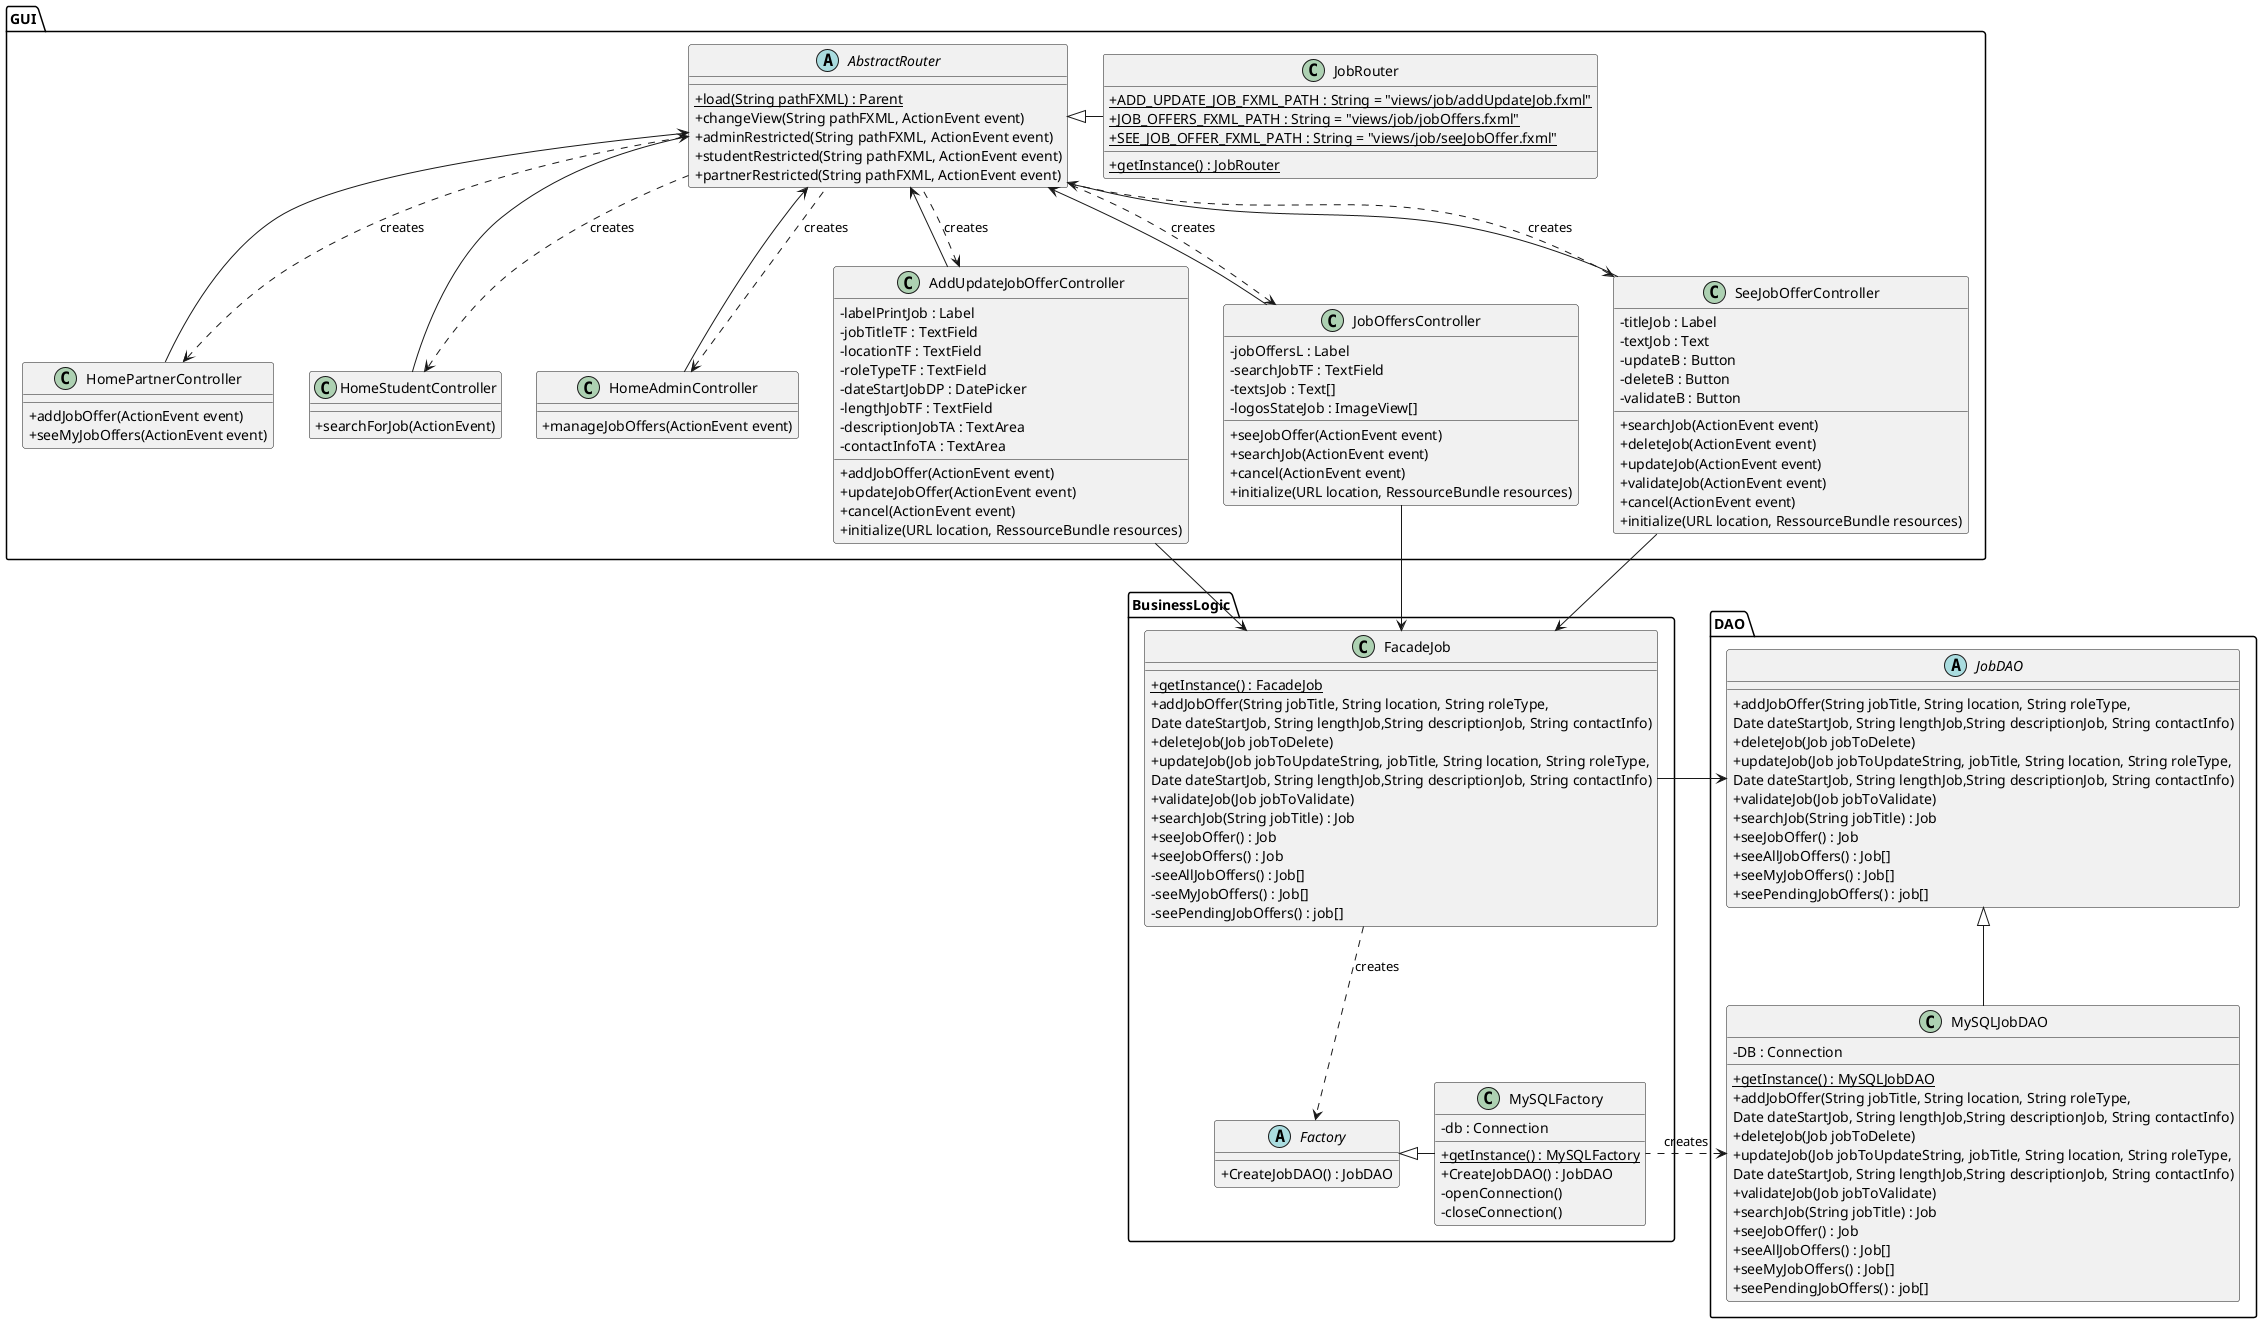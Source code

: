 @startuml
skinparam classAttributeIconSize 0

package GUI{
    abstract class AbstractRouter{
        + {static} load(String pathFXML) : Parent
        + changeView(String pathFXML, ActionEvent event)
        + adminRestricted(String pathFXML, ActionEvent event)
        + studentRestricted(String pathFXML, ActionEvent event)
        + partnerRestricted(String pathFXML, ActionEvent event)
    }

    class JobRouter{
        + {static} ADD_UPDATE_JOB_FXML_PATH : String = "views/job/addUpdateJob.fxml"
        + {static} JOB_OFFERS_FXML_PATH : String = "views/job/jobOffers.fxml"
        + {static} SEE_JOB_OFFER_FXML_PATH : String = "views/job/seeJobOffer.fxml"
        + {static} getInstance() : JobRouter
    }

    class HomePartnerController{
        + addJobOffer(ActionEvent event)
        + seeMyJobOffers(ActionEvent event)
    }

    class HomeStudentController{
        + searchForJob(ActionEvent)
    }

    class HomeAdminController{
        + manageJobOffers(ActionEvent event)
    }

    class AddUpdateJobOfferController{
        - labelPrintJob : Label
        - jobTitleTF : TextField
        - locationTF : TextField
        - roleTypeTF : TextField
        - dateStartJobDP : DatePicker
        - lengthJobTF : TextField
        - descriptionJobTA : TextArea
        - contactInfoTA : TextArea
        + addJobOffer(ActionEvent event)
        + updateJobOffer(ActionEvent event)
        + cancel(ActionEvent event)
        + initialize(URL location, RessourceBundle resources)
    }

    class JobOffersController{
        - jobOffersL : Label
        - searchJobTF : TextField
        - textsJob : Text[]
        - logosStateJob : ImageView[]
        + seeJobOffer(ActionEvent event)
        + searchJob(ActionEvent event)
        + cancel(ActionEvent event)
        + initialize(URL location, RessourceBundle resources)
    }

    class SeeJobOfferController{
        - titleJob : Label
        - textJob : Text
        - updateB : Button
        - deleteB : Button
        - validateB : Button
        + searchJob(ActionEvent event)
        + deleteJob(ActionEvent event)
        + updateJob(ActionEvent event)
        + validateJob(ActionEvent event)
        + cancel(ActionEvent event)
        + initialize(URL location, RessourceBundle resources)
    }

        AbstractRouter <|-right- JobRouter

        AbstractRouter <-- HomePartnerController
        AbstractRouter <-- HomeStudentController
        AbstractRouter <-- HomeAdminController
        AbstractRouter <-- AddUpdateJobOfferController
        AbstractRouter <-- JobOffersController
        AbstractRouter <-- SeeJobOfferController

        HomePartnerController <.. AbstractRouter : creates
        HomeStudentController <.. AbstractRouter : creates
        HomeAdminController <.. AbstractRouter : creates
        AddUpdateJobOfferController <.. AbstractRouter : creates
        JobOffersController <.. AbstractRouter : creates
        SeeJobOfferController <.. AbstractRouter : creates
}

package BusinessLogic{

    class FacadeJob{
        + {static} getInstance() : FacadeJob
        + addJobOffer(String jobTitle, String location, String roleType,
         Date dateStartJob, String lengthJob,String descriptionJob, String contactInfo)
        + deleteJob(Job jobToDelete)
        + updateJob(Job jobToUpdateString, jobTitle, String location, String roleType,
          Date dateStartJob, String lengthJob,String descriptionJob, String contactInfo)
        + validateJob(Job jobToValidate)
        + searchJob(String jobTitle) : Job
        + seeJobOffer() : Job
        + seeJobOffers() : Job
        - seeAllJobOffers() : Job[]
        - seeMyJobOffers() : Job[]
        - seePendingJobOffers() : job[]
    }

    abstract class Factory{
        + CreateJobDAO() : JobDAO
    }

    class MySQLFactory{
        - db : Connection
        + {static} getInstance() : MySQLFactory
        + CreateJobDAO() : JobDAO
        - openConnection()
        - closeConnection()
    }


    AddUpdateJobOfferController --> FacadeJob
    JobOffersController --> FacadeJob
    SeeJobOfferController --> FacadeJob

    FacadeJob ..> Factory  : creates
    MySQLFactory -left-|> Factory
}

package DAO{

    abstract class JobDAO{
        + addJobOffer(String jobTitle, String location, String roleType,
         Date dateStartJob, String lengthJob,String descriptionJob, String contactInfo)
        + deleteJob(Job jobToDelete)
        + updateJob(Job jobToUpdateString, jobTitle, String location, String roleType,
          Date dateStartJob, String lengthJob,String descriptionJob, String contactInfo)
        + validateJob(Job jobToValidate)
        + searchJob(String jobTitle) : Job
        + seeJobOffer() : Job
        + seeAllJobOffers() : Job[]
        + seeMyJobOffers() : Job[]
        + seePendingJobOffers() : job[]
    }

    class MySQLJobDAO{
        - DB : Connection
        + {static} getInstance() : MySQLJobDAO
        + addJobOffer(String jobTitle, String location, String roleType,
         Date dateStartJob, String lengthJob,String descriptionJob, String contactInfo)
        + deleteJob(Job jobToDelete)
        + updateJob(Job jobToUpdateString, jobTitle, String location, String roleType,
          Date dateStartJob, String lengthJob,String descriptionJob, String contactInfo)
        + validateJob(Job jobToValidate)
        + searchJob(String jobTitle) : Job
        + seeJobOffer() : Job
        + seeAllJobOffers() : Job[]
        + seeMyJobOffers() : Job[]
        + seePendingJobOffers() : job[]
    }

    MySQLJobDAO -up-|> JobDAO
    JobDAO <-right- FacadeJob

    MySQLJobDAO <.right. MySQLFactory : creates
}

@enduml
